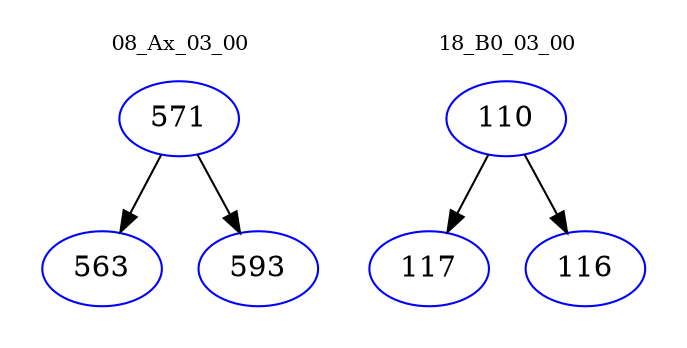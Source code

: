 digraph{
subgraph cluster_0 {
color = white
label = "08_Ax_03_00";
fontsize=10;
T0_571 [label="571", color="blue"]
T0_571 -> T0_563 [color="black"]
T0_563 [label="563", color="blue"]
T0_571 -> T0_593 [color="black"]
T0_593 [label="593", color="blue"]
}
subgraph cluster_1 {
color = white
label = "18_B0_03_00";
fontsize=10;
T1_110 [label="110", color="blue"]
T1_110 -> T1_117 [color="black"]
T1_117 [label="117", color="blue"]
T1_110 -> T1_116 [color="black"]
T1_116 [label="116", color="blue"]
}
}
